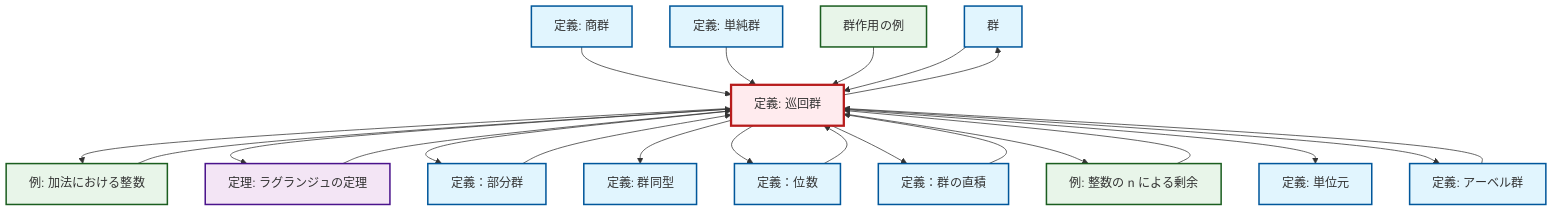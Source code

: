graph TD
    classDef definition fill:#e1f5fe,stroke:#01579b,stroke-width:2px
    classDef theorem fill:#f3e5f5,stroke:#4a148c,stroke-width:2px
    classDef axiom fill:#fff3e0,stroke:#e65100,stroke-width:2px
    classDef example fill:#e8f5e9,stroke:#1b5e20,stroke-width:2px
    classDef current fill:#ffebee,stroke:#b71c1c,stroke-width:3px
    def-group["群"]:::definition
    ex-quotient-integers-mod-n["例: 整数の n による剰余"]:::example
    def-identity-element["定義: 単位元"]:::definition
    ex-integers-addition["例: 加法における整数"]:::example
    def-abelian-group["定義: アーベル群"]:::definition
    def-direct-product["定義：群の直積"]:::definition
    def-subgroup["定義：部分群"]:::definition
    def-isomorphism["定義: 群同型"]:::definition
    def-simple-group["定義: 単純群"]:::definition
    def-quotient-group["定義: 商群"]:::definition
    def-order["定義：位数"]:::definition
    ex-group-action-examples["群作用の例"]:::example
    def-cyclic-group["定義: 巡回群"]:::definition
    thm-lagrange["定理: ラグランジュの定理"]:::theorem
    def-cyclic-group --> ex-integers-addition
    def-cyclic-group --> thm-lagrange
    def-order --> def-cyclic-group
    thm-lagrange --> def-cyclic-group
    def-cyclic-group --> def-subgroup
    def-cyclic-group --> def-isomorphism
    def-subgroup --> def-cyclic-group
    ex-quotient-integers-mod-n --> def-cyclic-group
    def-direct-product --> def-cyclic-group
    def-cyclic-group --> def-order
    def-cyclic-group --> def-direct-product
    def-cyclic-group --> ex-quotient-integers-mod-n
    def-quotient-group --> def-cyclic-group
    def-cyclic-group --> def-identity-element
    ex-integers-addition --> def-cyclic-group
    def-simple-group --> def-cyclic-group
    ex-group-action-examples --> def-cyclic-group
    def-group --> def-cyclic-group
    def-abelian-group --> def-cyclic-group
    def-cyclic-group --> def-abelian-group
    def-cyclic-group --> def-group
    class def-cyclic-group current
